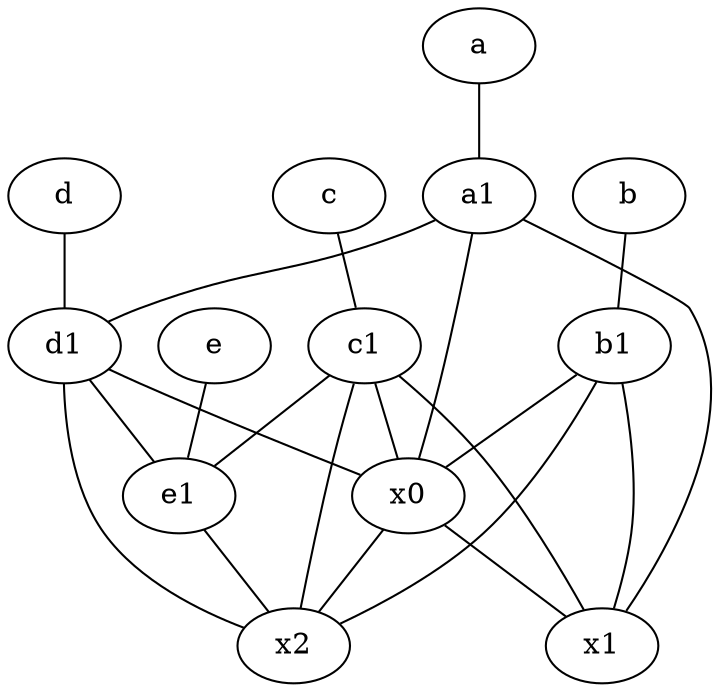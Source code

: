 graph {
	node [labelfontsize=50]
	d1 [labelfontsize=50 pos="3,5!"]
	d [labelfontsize=50 pos="2,5!"]
	c1 [labelfontsize=50 pos="4.5,3!"]
	e1 [labelfontsize=50 pos="7,7!"]
	a1 [labelfontsize=50 pos="8,3!"]
	b [labelfontsize=50 pos="10,4!"]
	x2 [labelfontsize=50]
	x0 [labelfontsize=50]
	a [labelfontsize=50 pos="8,2!"]
	b1 [labelfontsize=50 pos="9,4!"]
	e [labelfontsize=50 pos="7,9!"]
	x1 [labelfontsize=50]
	c [labelfontsize=50 pos="4.5,2!"]
	c -- c1
	c1 -- x2
	e -- e1
	a1 -- d1
	b1 -- x0
	c1 -- x1
	b1 -- x1
	a1 -- x1
	d1 -- x2
	b1 -- x2
	c1 -- e1
	d -- d1
	e1 -- x2
	a -- a1
	x0 -- x1
	d1 -- x0
	b -- b1
	c1 -- x0
	x0 -- x2
	d1 -- e1
	a1 -- x0
}
